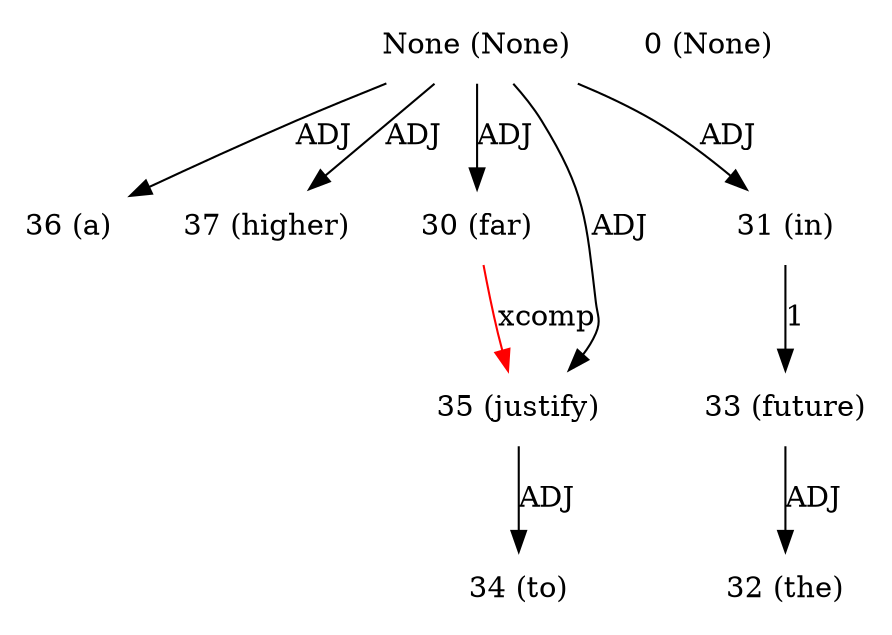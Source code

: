 digraph G{
edge [dir=forward]
node [shape=plaintext]

None [label="None (None)"]
None -> 36 [label="ADJ"]
None -> 37 [label="ADJ"]
None [label="None (None)"]
None -> 30 [label="ADJ"]
None -> 31 [label="ADJ"]
None -> 35 [label="ADJ"]
0 [label="0 (None)"]
30 [label="30 (far)"]
31 [label="31 (in)"]
31 -> 33 [label="1"]
32 [label="32 (the)"]
33 [label="33 (future)"]
33 -> 32 [label="ADJ"]
34 [label="34 (to)"]
35 [label="35 (justify)"]
30 -> 35 [label="xcomp", color="red"]
35 -> 34 [label="ADJ"]
36 [label="36 (a)"]
37 [label="37 (higher)"]
}
